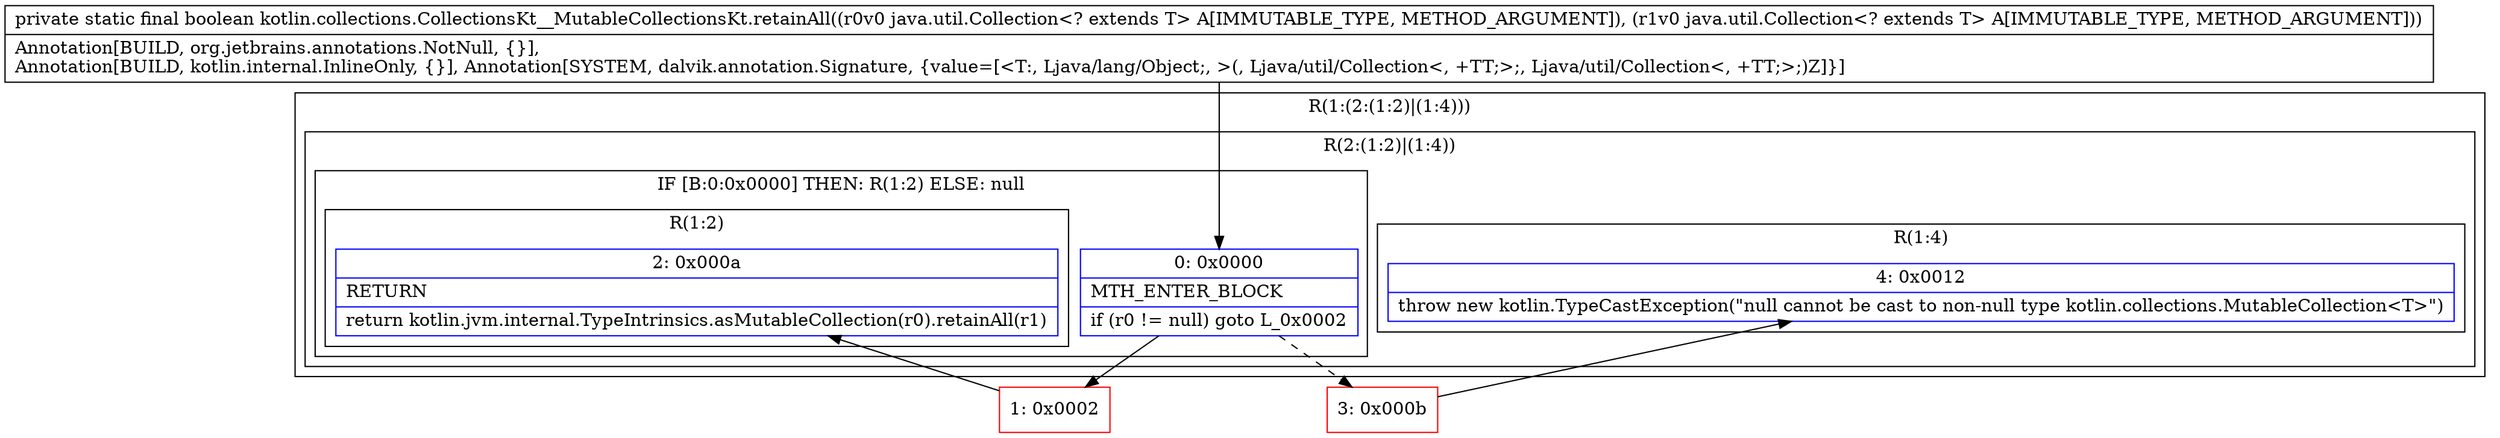 digraph "CFG forkotlin.collections.CollectionsKt__MutableCollectionsKt.retainAll(Ljava\/util\/Collection;Ljava\/util\/Collection;)Z" {
subgraph cluster_Region_1738308822 {
label = "R(1:(2:(1:2)|(1:4)))";
node [shape=record,color=blue];
subgraph cluster_Region_1754856231 {
label = "R(2:(1:2)|(1:4))";
node [shape=record,color=blue];
subgraph cluster_IfRegion_974972085 {
label = "IF [B:0:0x0000] THEN: R(1:2) ELSE: null";
node [shape=record,color=blue];
Node_0 [shape=record,label="{0\:\ 0x0000|MTH_ENTER_BLOCK\l|if (r0 != null) goto L_0x0002\l}"];
subgraph cluster_Region_1705293106 {
label = "R(1:2)";
node [shape=record,color=blue];
Node_2 [shape=record,label="{2\:\ 0x000a|RETURN\l|return kotlin.jvm.internal.TypeIntrinsics.asMutableCollection(r0).retainAll(r1)\l}"];
}
}
subgraph cluster_Region_1633296284 {
label = "R(1:4)";
node [shape=record,color=blue];
Node_4 [shape=record,label="{4\:\ 0x0012|throw new kotlin.TypeCastException(\"null cannot be cast to non\-null type kotlin.collections.MutableCollection\<T\>\")\l}"];
}
}
}
Node_1 [shape=record,color=red,label="{1\:\ 0x0002}"];
Node_3 [shape=record,color=red,label="{3\:\ 0x000b}"];
MethodNode[shape=record,label="{private static final boolean kotlin.collections.CollectionsKt__MutableCollectionsKt.retainAll((r0v0 java.util.Collection\<? extends T\> A[IMMUTABLE_TYPE, METHOD_ARGUMENT]), (r1v0 java.util.Collection\<? extends T\> A[IMMUTABLE_TYPE, METHOD_ARGUMENT]))  | Annotation[BUILD, org.jetbrains.annotations.NotNull, \{\}], \lAnnotation[BUILD, kotlin.internal.InlineOnly, \{\}], Annotation[SYSTEM, dalvik.annotation.Signature, \{value=[\<T:, Ljava\/lang\/Object;, \>(, Ljava\/util\/Collection\<, +TT;\>;, Ljava\/util\/Collection\<, +TT;\>;)Z]\}]\l}"];
MethodNode -> Node_0;
Node_0 -> Node_1;
Node_0 -> Node_3[style=dashed];
Node_1 -> Node_2;
Node_3 -> Node_4;
}

